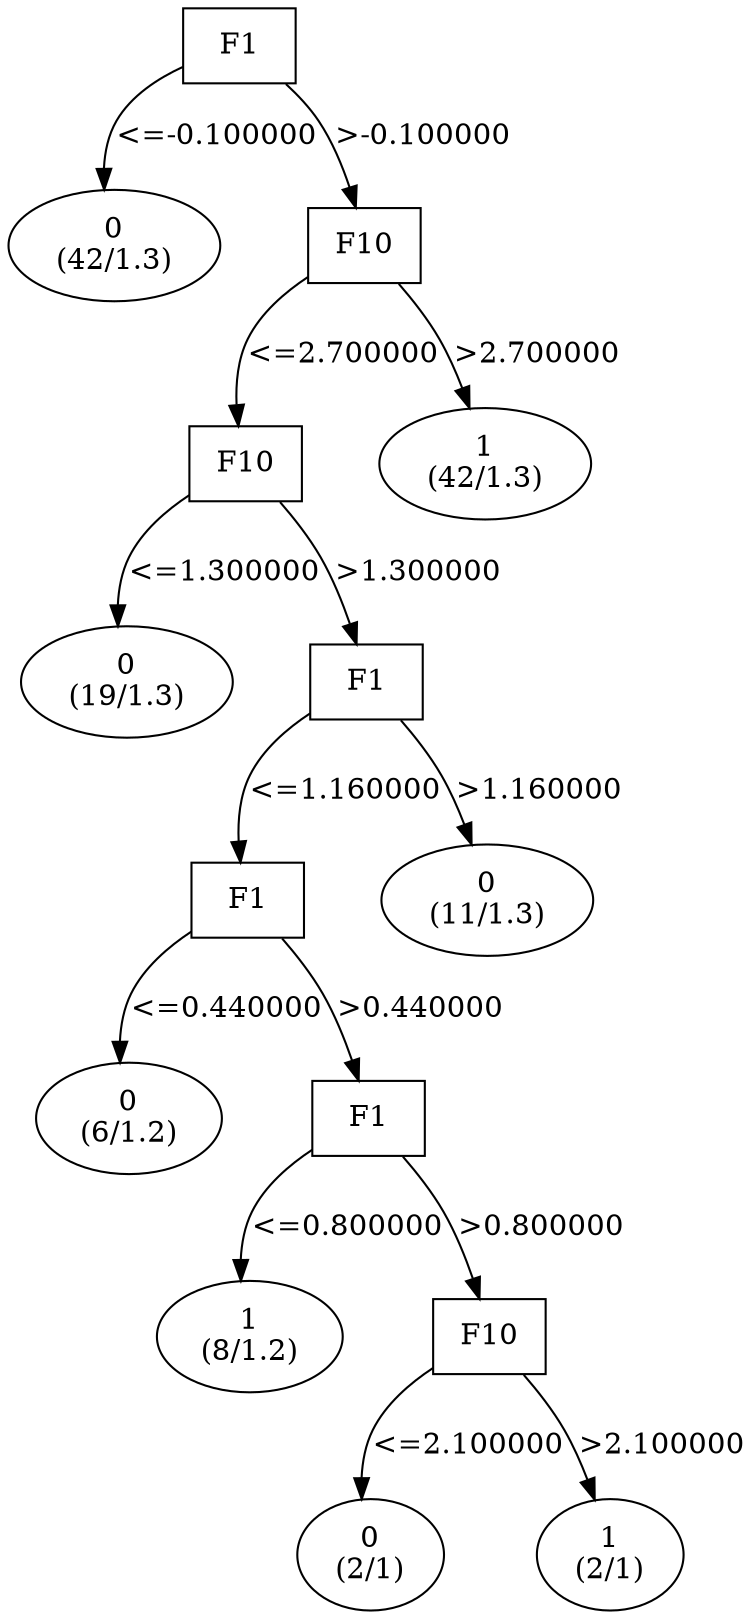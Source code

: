 digraph YaDT {
n0 [ shape=box, label="F1\n"]
n0 -> n1 [label="<=-0.100000"]
n1 [ shape=ellipse, label="0\n(42/1.3)"]
n0 -> n2 [label=">-0.100000"]
n2 [ shape=box, label="F10\n"]
n2 -> n3 [label="<=2.700000"]
n3 [ shape=box, label="F10\n"]
n3 -> n4 [label="<=1.300000"]
n4 [ shape=ellipse, label="0\n(19/1.3)"]
n3 -> n5 [label=">1.300000"]
n5 [ shape=box, label="F1\n"]
n5 -> n6 [label="<=1.160000"]
n6 [ shape=box, label="F1\n"]
n6 -> n7 [label="<=0.440000"]
n7 [ shape=ellipse, label="0\n(6/1.2)"]
n6 -> n8 [label=">0.440000"]
n8 [ shape=box, label="F1\n"]
n8 -> n9 [label="<=0.800000"]
n9 [ shape=ellipse, label="1\n(8/1.2)"]
n8 -> n10 [label=">0.800000"]
n10 [ shape=box, label="F10\n"]
n10 -> n11 [label="<=2.100000"]
n11 [ shape=ellipse, label="0\n(2/1)"]
n10 -> n12 [label=">2.100000"]
n12 [ shape=ellipse, label="1\n(2/1)"]
n5 -> n16 [label=">1.160000"]
n16 [ shape=ellipse, label="0\n(11/1.3)"]
n2 -> n19 [label=">2.700000"]
n19 [ shape=ellipse, label="1\n(42/1.3)"]
}
